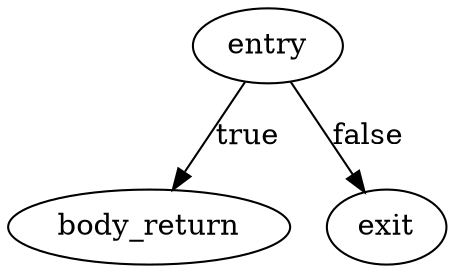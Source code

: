 digraph if_return {
	cond [label="entry"]
	body_return
	exit [label="exit"]
	cond->body_return [label="true"]
	cond->exit [label="false"]
}
